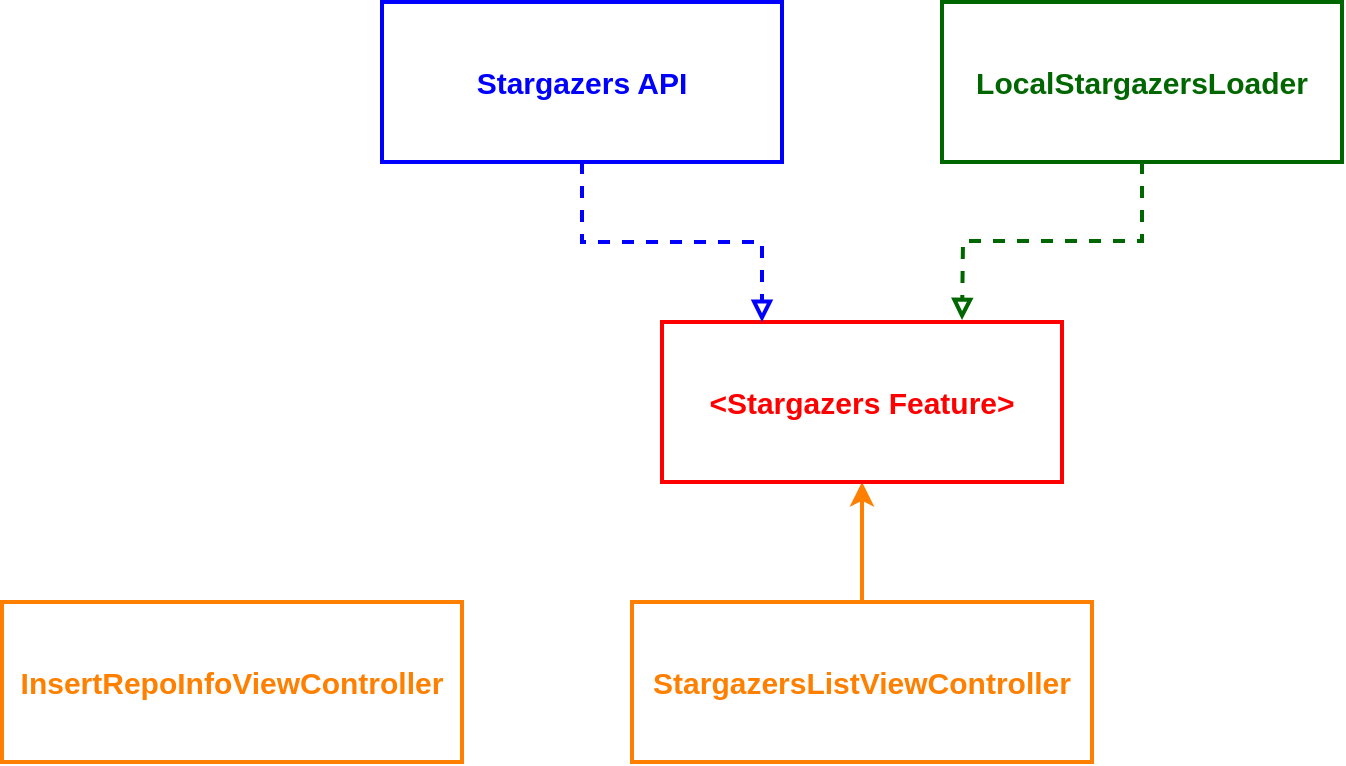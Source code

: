 <mxfile version="14.6.13" type="device"><diagram id="zfFk2GnqR2T1KwoDTGku" name="Page-1"><mxGraphModel dx="2306" dy="2019" grid="1" gridSize="10" guides="1" tooltips="1" connect="1" arrows="1" fold="1" page="0" pageScale="1" pageWidth="827" pageHeight="1169" math="0" shadow="0"><root><mxCell id="0"/><mxCell id="1" parent="0"/><mxCell id="_gjuGQUOKB3lQBDrmwEA-5" style="edgeStyle=orthogonalEdgeStyle;rounded=0;orthogonalLoop=1;jettySize=auto;html=1;entryX=0.5;entryY=1;entryDx=0;entryDy=0;fontSize=12;strokeWidth=2;strokeColor=#FF8000;" parent="1" source="_gjuGQUOKB3lQBDrmwEA-1" target="_gjuGQUOKB3lQBDrmwEA-3" edge="1"><mxGeometry relative="1" as="geometry"/></mxCell><mxCell id="_gjuGQUOKB3lQBDrmwEA-1" value="StargazersListViewController" style="rounded=0;whiteSpace=wrap;html=1;strokeWidth=2;fontSize=15;fontStyle=1;strokeColor=#FF8000;fontColor=#FF8000;" parent="1" vertex="1"><mxGeometry x="-835" y="-500" width="230" height="80" as="geometry"/></mxCell><mxCell id="_gjuGQUOKB3lQBDrmwEA-3" value="&amp;lt;Stargazers Feature&amp;gt;" style="rounded=0;whiteSpace=wrap;html=1;fontSize=15;strokeWidth=2;fontStyle=1;strokeColor=#FF0000;fontColor=#FF0000;" parent="1" vertex="1"><mxGeometry x="-820" y="-640" width="200" height="80" as="geometry"/></mxCell><mxCell id="_gjuGQUOKB3lQBDrmwEA-6" style="edgeStyle=orthogonalEdgeStyle;rounded=0;orthogonalLoop=1;jettySize=auto;html=1;fontSize=12;dashed=1;endArrow=block;endFill=0;strokeWidth=2;strokeColor=#0000FF;exitX=0.5;exitY=1;exitDx=0;exitDy=0;entryX=0.25;entryY=0;entryDx=0;entryDy=0;" parent="1" source="_gjuGQUOKB3lQBDrmwEA-4" target="_gjuGQUOKB3lQBDrmwEA-3" edge="1"><mxGeometry relative="1" as="geometry"><Array as="points"><mxPoint x="-860" y="-680"/><mxPoint x="-770" y="-680"/></Array><mxPoint x="-860" y="-710" as="sourcePoint"/><mxPoint x="-720" y="-650" as="targetPoint"/></mxGeometry></mxCell><mxCell id="_gjuGQUOKB3lQBDrmwEA-4" value="Stargazers API" style="rounded=0;whiteSpace=wrap;html=1;fontSize=15;strokeWidth=2;fontStyle=1;strokeColor=#0000FF;fontColor=#0000FF;" parent="1" vertex="1"><mxGeometry x="-960" y="-800" width="200" height="80" as="geometry"/></mxCell><mxCell id="_gjuGQUOKB3lQBDrmwEA-9" value="InsertRepoInfoViewController" style="rounded=0;whiteSpace=wrap;html=1;strokeWidth=2;fontSize=15;fontStyle=1;strokeColor=#FF8000;fontColor=#FF8000;" parent="1" vertex="1"><mxGeometry x="-1150" y="-500" width="230" height="80" as="geometry"/></mxCell><mxCell id="zqRq3MYB97xJmes2Uslc-2" style="edgeStyle=orthogonalEdgeStyle;rounded=0;orthogonalLoop=1;jettySize=auto;html=1;exitX=0.5;exitY=1;exitDx=0;exitDy=0;strokeWidth=2;dashed=1;endArrow=block;endFill=0;strokeColor=#006600;" parent="1" source="zqRq3MYB97xJmes2Uslc-1" edge="1"><mxGeometry relative="1" as="geometry"><mxPoint x="-670" y="-641" as="targetPoint"/></mxGeometry></mxCell><mxCell id="zqRq3MYB97xJmes2Uslc-1" value="LocalStargazersLoader" style="rounded=0;whiteSpace=wrap;html=1;fontSize=15;strokeWidth=2;fontStyle=1;strokeColor=#006600;fontColor=#006600;" parent="1" vertex="1"><mxGeometry x="-680" y="-800" width="200" height="80" as="geometry"/></mxCell></root></mxGraphModel></diagram></mxfile>